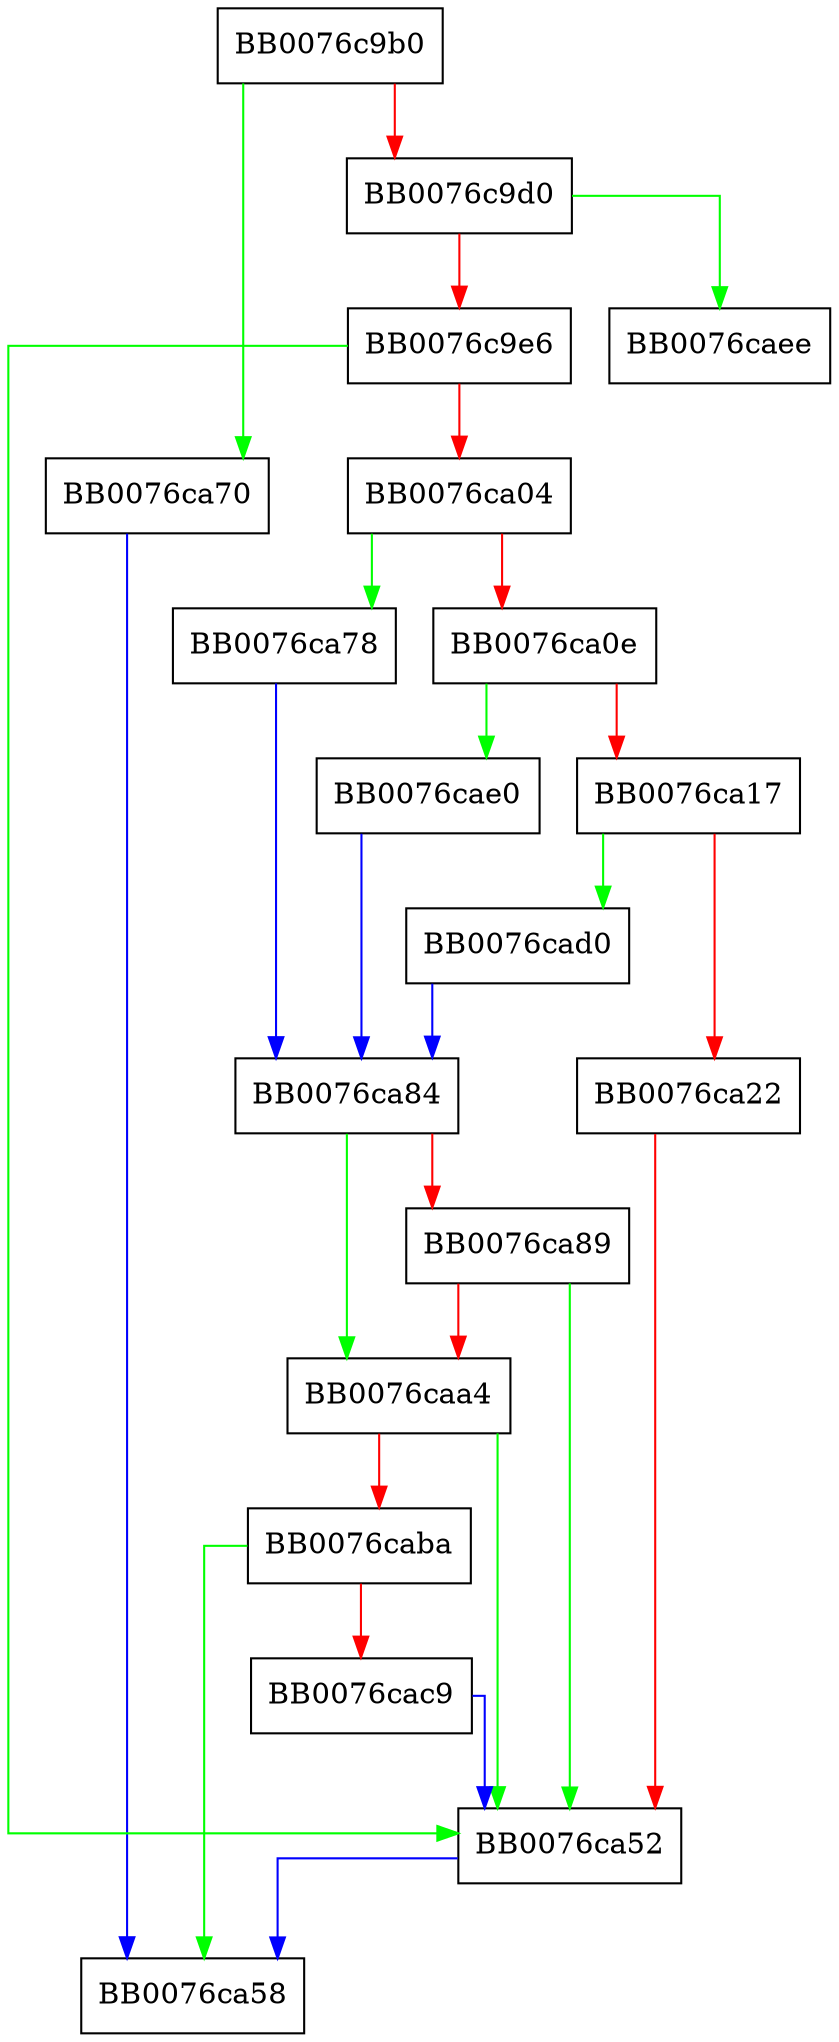 digraph rc2_get_asn1_type_and_iv {
  node [shape="box"];
  graph [splines=ortho];
  BB0076c9b0 -> BB0076ca70 [color="green"];
  BB0076c9b0 -> BB0076c9d0 [color="red"];
  BB0076c9d0 -> BB0076caee [color="green"];
  BB0076c9d0 -> BB0076c9e6 [color="red"];
  BB0076c9e6 -> BB0076ca52 [color="green"];
  BB0076c9e6 -> BB0076ca04 [color="red"];
  BB0076ca04 -> BB0076ca78 [color="green"];
  BB0076ca04 -> BB0076ca0e [color="red"];
  BB0076ca0e -> BB0076cae0 [color="green"];
  BB0076ca0e -> BB0076ca17 [color="red"];
  BB0076ca17 -> BB0076cad0 [color="green"];
  BB0076ca17 -> BB0076ca22 [color="red"];
  BB0076ca22 -> BB0076ca52 [color="red"];
  BB0076ca52 -> BB0076ca58 [color="blue"];
  BB0076ca70 -> BB0076ca58 [color="blue"];
  BB0076ca78 -> BB0076ca84 [color="blue"];
  BB0076ca84 -> BB0076caa4 [color="green"];
  BB0076ca84 -> BB0076ca89 [color="red"];
  BB0076ca89 -> BB0076ca52 [color="green"];
  BB0076ca89 -> BB0076caa4 [color="red"];
  BB0076caa4 -> BB0076ca52 [color="green"];
  BB0076caa4 -> BB0076caba [color="red"];
  BB0076caba -> BB0076ca58 [color="green"];
  BB0076caba -> BB0076cac9 [color="red"];
  BB0076cac9 -> BB0076ca52 [color="blue"];
  BB0076cad0 -> BB0076ca84 [color="blue"];
  BB0076cae0 -> BB0076ca84 [color="blue"];
}